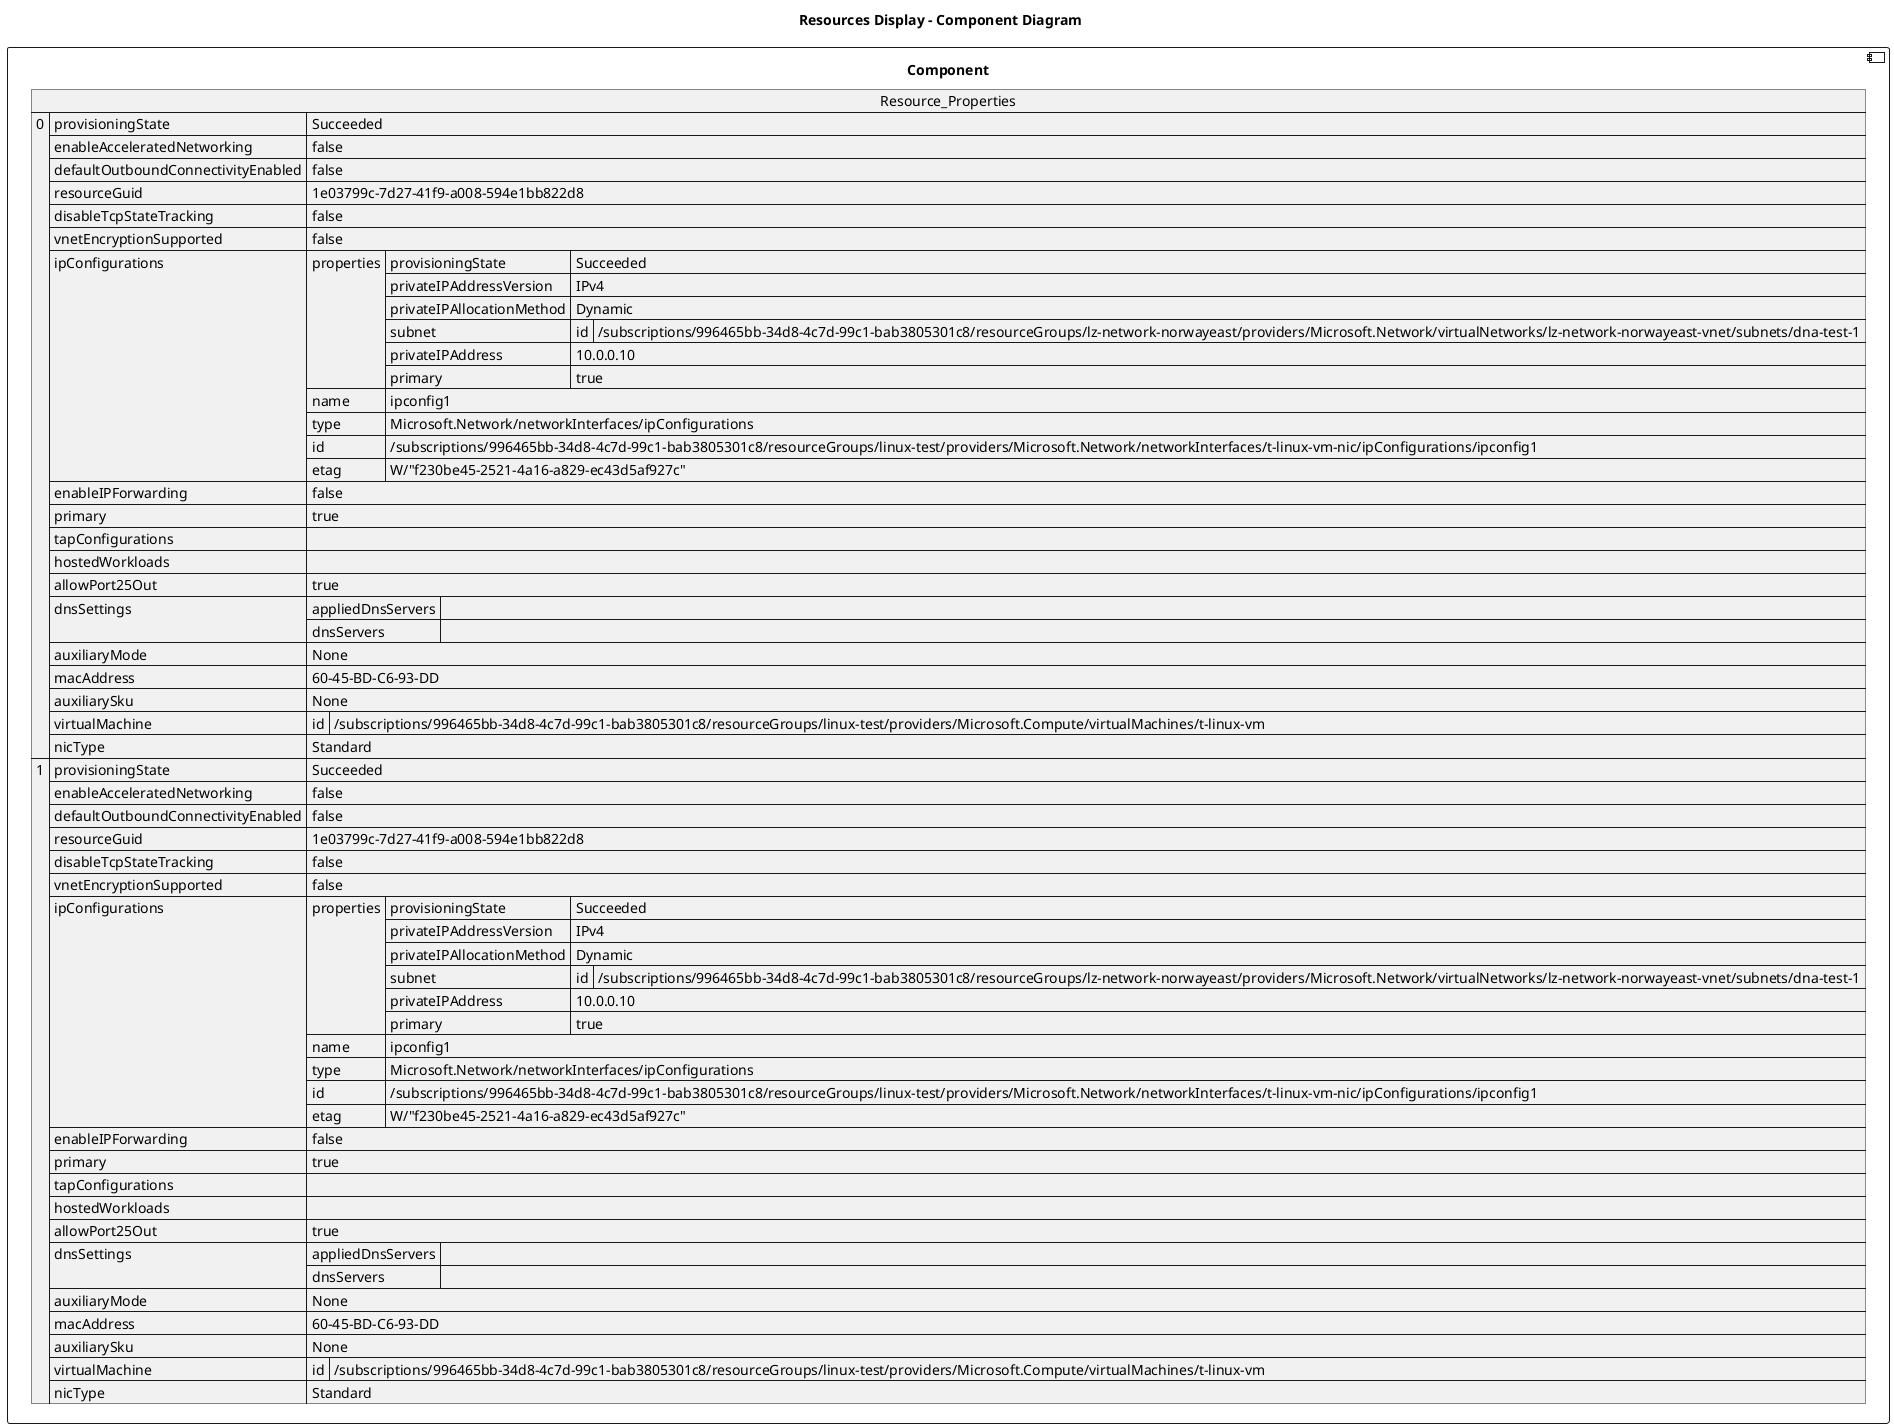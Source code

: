 @startuml

title Resources Display - Component Diagram

component Component {

json  Resource_Properties {
  "0": {
    "provisioningState": "Succeeded",
    "enableAcceleratedNetworking": false,
    "defaultOutboundConnectivityEnabled": false,
    "resourceGuid": "1e03799c-7d27-41f9-a008-594e1bb822d8",
    "disableTcpStateTracking": false,
    "vnetEncryptionSupported": false,
    "ipConfigurations": [
      {
        "properties": {
          "provisioningState": "Succeeded",
          "privateIPAddressVersion": "IPv4",
          "privateIPAllocationMethod": "Dynamic",
          "subnet": {
            "id": "/subscriptions/996465bb-34d8-4c7d-99c1-bab3805301c8/resourceGroups/lz-network-norwayeast/providers/Microsoft.Network/virtualNetworks/lz-network-norwayeast-vnet/subnets/dna-test-1"
          },
          "privateIPAddress": "10.0.0.10",
          "primary": true
        },
        "name": "ipconfig1",
        "type": "Microsoft.Network/networkInterfaces/ipConfigurations",
        "id": "/subscriptions/996465bb-34d8-4c7d-99c1-bab3805301c8/resourceGroups/linux-test/providers/Microsoft.Network/networkInterfaces/t-linux-vm-nic/ipConfigurations/ipconfig1",
        "etag": "W/\"f230be45-2521-4a16-a829-ec43d5af927c\""
      }
    ],
    "enableIPForwarding": false,
    "primary": true,
    "tapConfigurations": [],
    "hostedWorkloads": [],
    "allowPort25Out": true,
    "dnsSettings": {
      "appliedDnsServers": [],
      "dnsServers": []
    },
    "auxiliaryMode": "None",
    "macAddress": "60-45-BD-C6-93-DD",
    "auxiliarySku": "None",
    "virtualMachine": {
      "id": "/subscriptions/996465bb-34d8-4c7d-99c1-bab3805301c8/resourceGroups/linux-test/providers/Microsoft.Compute/virtualMachines/t-linux-vm"
    },
    "nicType": "Standard"
  },
  "1": {
    "provisioningState": "Succeeded",
    "enableAcceleratedNetworking": false,
    "defaultOutboundConnectivityEnabled": false,
    "resourceGuid": "1e03799c-7d27-41f9-a008-594e1bb822d8",
    "disableTcpStateTracking": false,
    "vnetEncryptionSupported": false,
    "ipConfigurations": [
      {
        "properties": {
          "provisioningState": "Succeeded",
          "privateIPAddressVersion": "IPv4",
          "privateIPAllocationMethod": "Dynamic",
          "subnet": {
            "id": "/subscriptions/996465bb-34d8-4c7d-99c1-bab3805301c8/resourceGroups/lz-network-norwayeast/providers/Microsoft.Network/virtualNetworks/lz-network-norwayeast-vnet/subnets/dna-test-1"
          },
          "privateIPAddress": "10.0.0.10",
          "primary": true
        },
        "name": "ipconfig1",
        "type": "Microsoft.Network/networkInterfaces/ipConfigurations",
        "id": "/subscriptions/996465bb-34d8-4c7d-99c1-bab3805301c8/resourceGroups/linux-test/providers/Microsoft.Network/networkInterfaces/t-linux-vm-nic/ipConfigurations/ipconfig1",
        "etag": "W/\"f230be45-2521-4a16-a829-ec43d5af927c\""
      }
    ],
    "enableIPForwarding": false,
    "primary": true,
    "tapConfigurations": [],
    "hostedWorkloads": [],
    "allowPort25Out": true,
    "dnsSettings": {
      "appliedDnsServers": [],
      "dnsServers": []
    },
    "auxiliaryMode": "None",
    "macAddress": "60-45-BD-C6-93-DD",
    "auxiliarySku": "None",
    "virtualMachine": {
      "id": "/subscriptions/996465bb-34d8-4c7d-99c1-bab3805301c8/resourceGroups/linux-test/providers/Microsoft.Compute/virtualMachines/t-linux-vm"
    },
    "nicType": "Standard"
  }
}
}
@enduml
